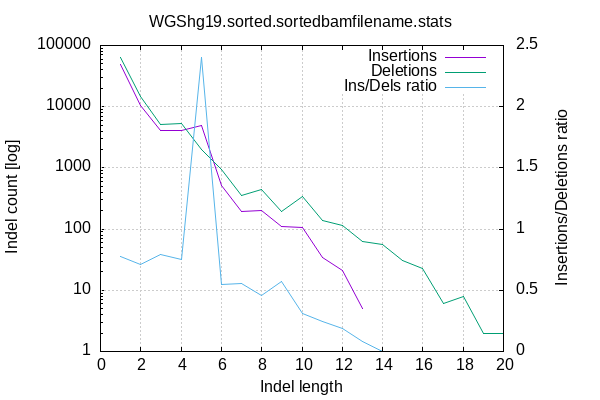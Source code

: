 
        set terminal png size 600,400 truecolor
        set output "./output/QC/samtools_stat_plots/WGShg19.sorted-indel-dist.png"
        set grid xtics ytics y2tics back lc rgb "#cccccc"
        set style line 1 linetype 1  linecolor rgb "red"
        set style line 2 linetype 2  linecolor rgb "black"
        set style line 3 linetype 3  linecolor rgb "green"
        set style increment user
        set ylabel "Indel count [log]"
        set xlabel "Indel length"
        set y2label "Insertions/Deletions ratio"
        set log y
        set y2tics nomirror
        set ytics nomirror
        set title "WGShg19.sorted.sortedbamfilename.stats" noenhanced
        plot '-' w l ti 'Insertions', '-' w l ti 'Deletions', '-' axes x1y2 w l ti "Ins/Dels ratio"
    1	49288
2	10343
3	4086
4	4019
5	4848
6	520
7	196
8	201
9	112
10	107
11	34
12	21
13	5
14	0
15	0
16	0
17	0
18	0
19	0
20	0
end
1	63833
2	14509
3	5160
4	5344
5	2018
6	949
7	354
8	439
9	197
10	345
11	137
12	113
13	63
14	55
15	31
16	23
17	6
18	8
19	2
20	2
end
1	0.772140
2	0.712868
3	0.791860
4	0.752058
5	2.402379
6	0.547945
7	0.553672
8	0.457859
9	0.568528
10	0.310145
11	0.248175
12	0.185841
13	0.079365
14	0.000000
15	0.000000
16	0.000000
17	0.000000
18	0.000000
19	0.000000
20	0.000000
end
